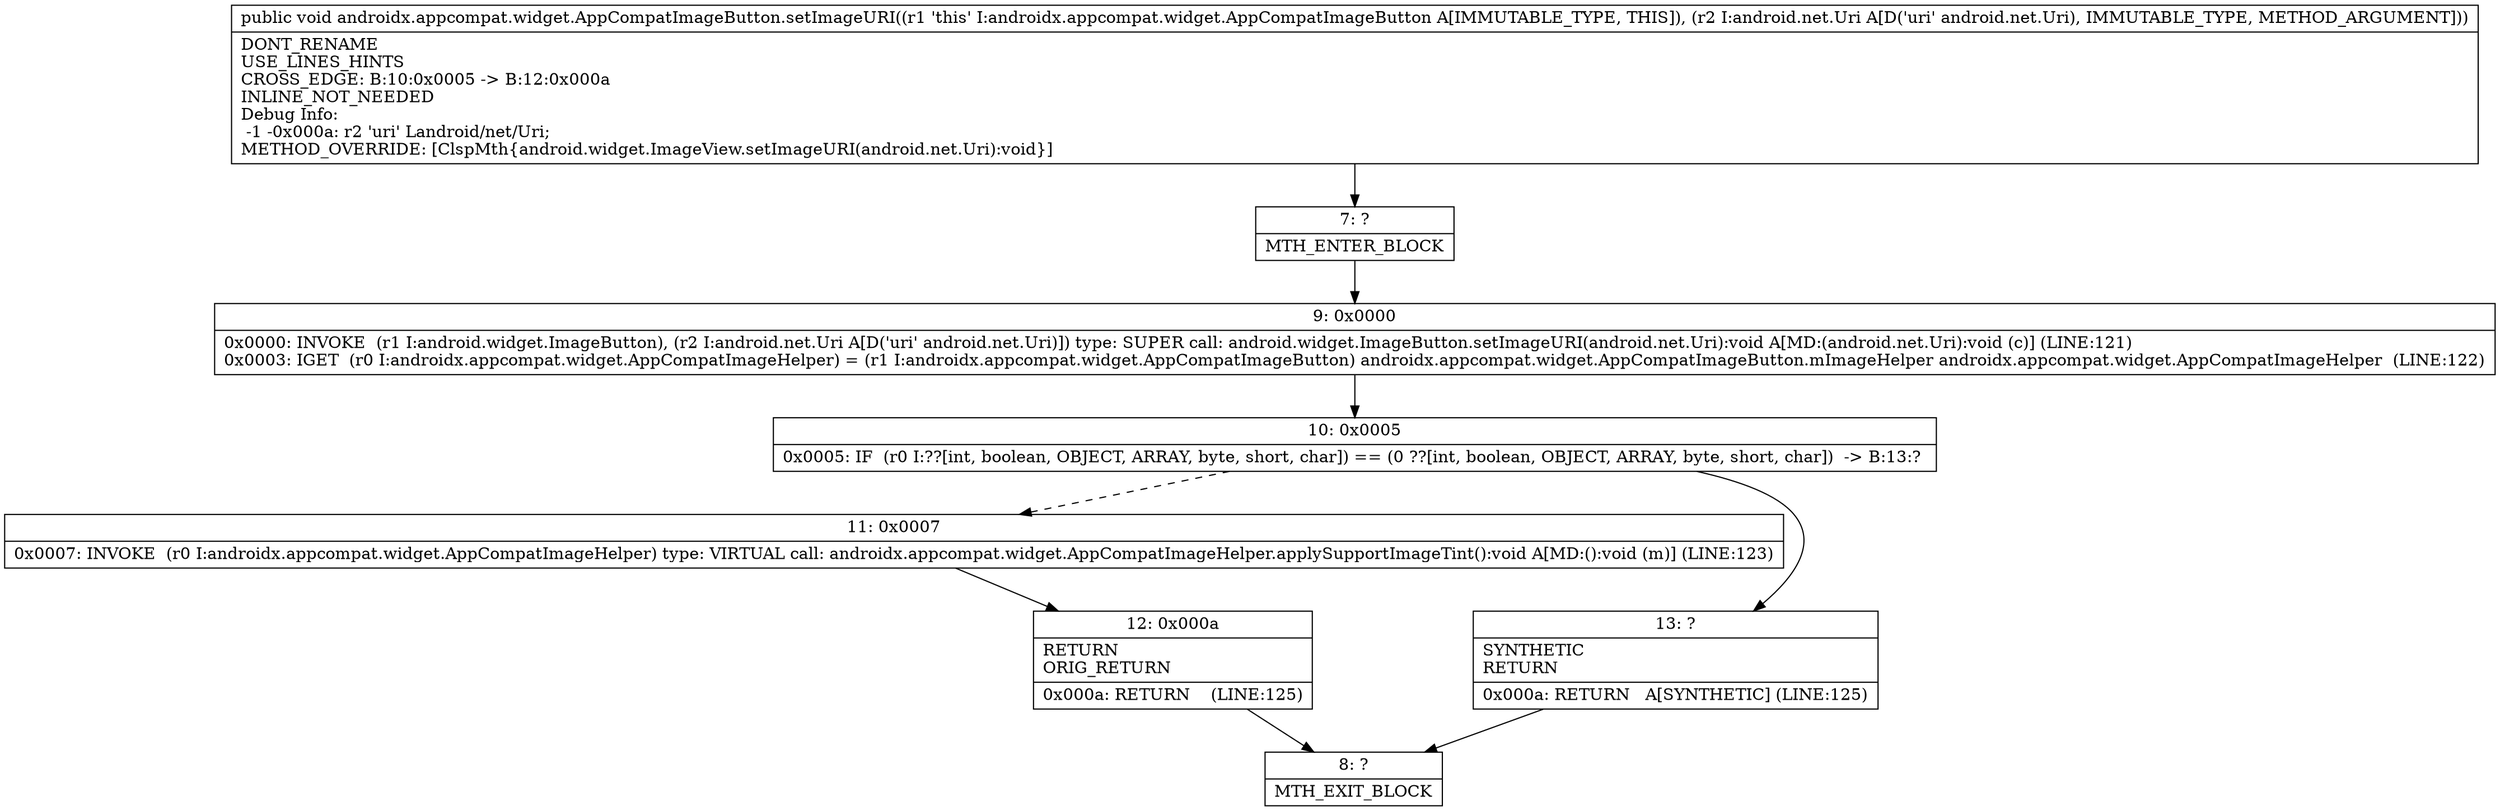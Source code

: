 digraph "CFG forandroidx.appcompat.widget.AppCompatImageButton.setImageURI(Landroid\/net\/Uri;)V" {
Node_7 [shape=record,label="{7\:\ ?|MTH_ENTER_BLOCK\l}"];
Node_9 [shape=record,label="{9\:\ 0x0000|0x0000: INVOKE  (r1 I:android.widget.ImageButton), (r2 I:android.net.Uri A[D('uri' android.net.Uri)]) type: SUPER call: android.widget.ImageButton.setImageURI(android.net.Uri):void A[MD:(android.net.Uri):void (c)] (LINE:121)\l0x0003: IGET  (r0 I:androidx.appcompat.widget.AppCompatImageHelper) = (r1 I:androidx.appcompat.widget.AppCompatImageButton) androidx.appcompat.widget.AppCompatImageButton.mImageHelper androidx.appcompat.widget.AppCompatImageHelper  (LINE:122)\l}"];
Node_10 [shape=record,label="{10\:\ 0x0005|0x0005: IF  (r0 I:??[int, boolean, OBJECT, ARRAY, byte, short, char]) == (0 ??[int, boolean, OBJECT, ARRAY, byte, short, char])  \-\> B:13:? \l}"];
Node_11 [shape=record,label="{11\:\ 0x0007|0x0007: INVOKE  (r0 I:androidx.appcompat.widget.AppCompatImageHelper) type: VIRTUAL call: androidx.appcompat.widget.AppCompatImageHelper.applySupportImageTint():void A[MD:():void (m)] (LINE:123)\l}"];
Node_12 [shape=record,label="{12\:\ 0x000a|RETURN\lORIG_RETURN\l|0x000a: RETURN    (LINE:125)\l}"];
Node_8 [shape=record,label="{8\:\ ?|MTH_EXIT_BLOCK\l}"];
Node_13 [shape=record,label="{13\:\ ?|SYNTHETIC\lRETURN\l|0x000a: RETURN   A[SYNTHETIC] (LINE:125)\l}"];
MethodNode[shape=record,label="{public void androidx.appcompat.widget.AppCompatImageButton.setImageURI((r1 'this' I:androidx.appcompat.widget.AppCompatImageButton A[IMMUTABLE_TYPE, THIS]), (r2 I:android.net.Uri A[D('uri' android.net.Uri), IMMUTABLE_TYPE, METHOD_ARGUMENT]))  | DONT_RENAME\lUSE_LINES_HINTS\lCROSS_EDGE: B:10:0x0005 \-\> B:12:0x000a\lINLINE_NOT_NEEDED\lDebug Info:\l  \-1 \-0x000a: r2 'uri' Landroid\/net\/Uri;\lMETHOD_OVERRIDE: [ClspMth\{android.widget.ImageView.setImageURI(android.net.Uri):void\}]\l}"];
MethodNode -> Node_7;Node_7 -> Node_9;
Node_9 -> Node_10;
Node_10 -> Node_11[style=dashed];
Node_10 -> Node_13;
Node_11 -> Node_12;
Node_12 -> Node_8;
Node_13 -> Node_8;
}

